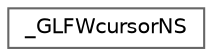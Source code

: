 digraph "类继承关系图"
{
 // LATEX_PDF_SIZE
  bgcolor="transparent";
  edge [fontname=Helvetica,fontsize=10,labelfontname=Helvetica,labelfontsize=10];
  node [fontname=Helvetica,fontsize=10,shape=box,height=0.2,width=0.4];
  rankdir="LR";
  Node0 [id="Node000000",label="_GLFWcursorNS",height=0.2,width=0.4,color="grey40", fillcolor="white", style="filled",URL="$struct___g_l_f_wcursor_n_s.html",tooltip=" "];
}
